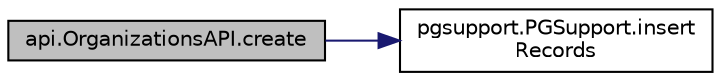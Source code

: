digraph "api.OrganizationsAPI.create"
{
 // LATEX_PDF_SIZE
  edge [fontname="Helvetica",fontsize="10",labelfontname="Helvetica",labelfontsize="10"];
  node [fontname="Helvetica",fontsize="10",shape=record];
  rankdir="LR";
  Node1 [label="api.OrganizationsAPI.create",height=0.2,width=0.4,color="black", fillcolor="grey75", style="filled", fontcolor="black",tooltip=" "];
  Node1 -> Node2 [color="midnightblue",fontsize="10",style="solid",fontname="Helvetica"];
  Node2 [label="pgsupport.PGSupport.insert\lRecords",height=0.2,width=0.4,color="black", fillcolor="white", style="filled",URL="$classpgsupport_1_1PGSupport.html#a0a3ceeef9f9d74bccea0ddc944f95f89",tooltip=" "];
}
